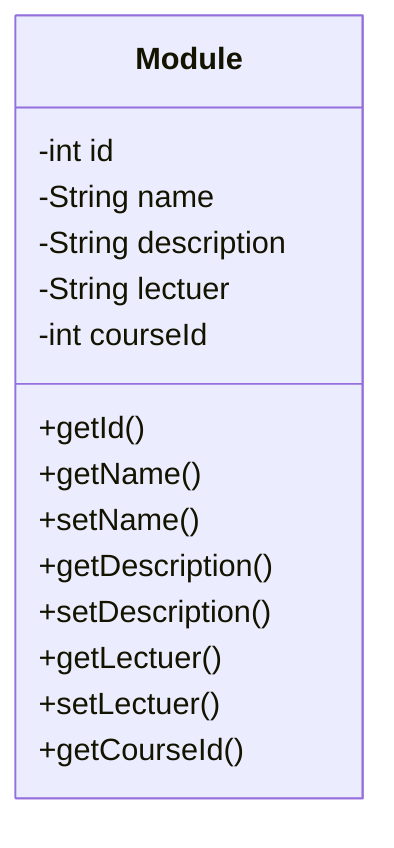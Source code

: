 classDiagram
    class Module {
      -int id
      -String name
      -String description
      -String lectuer
      -int courseId

      +getId()
      +getName()
      +setName()
      +getDescription()
      +setDescription()
      +getLectuer()
      +setLectuer()
      +getCourseId()
    }
